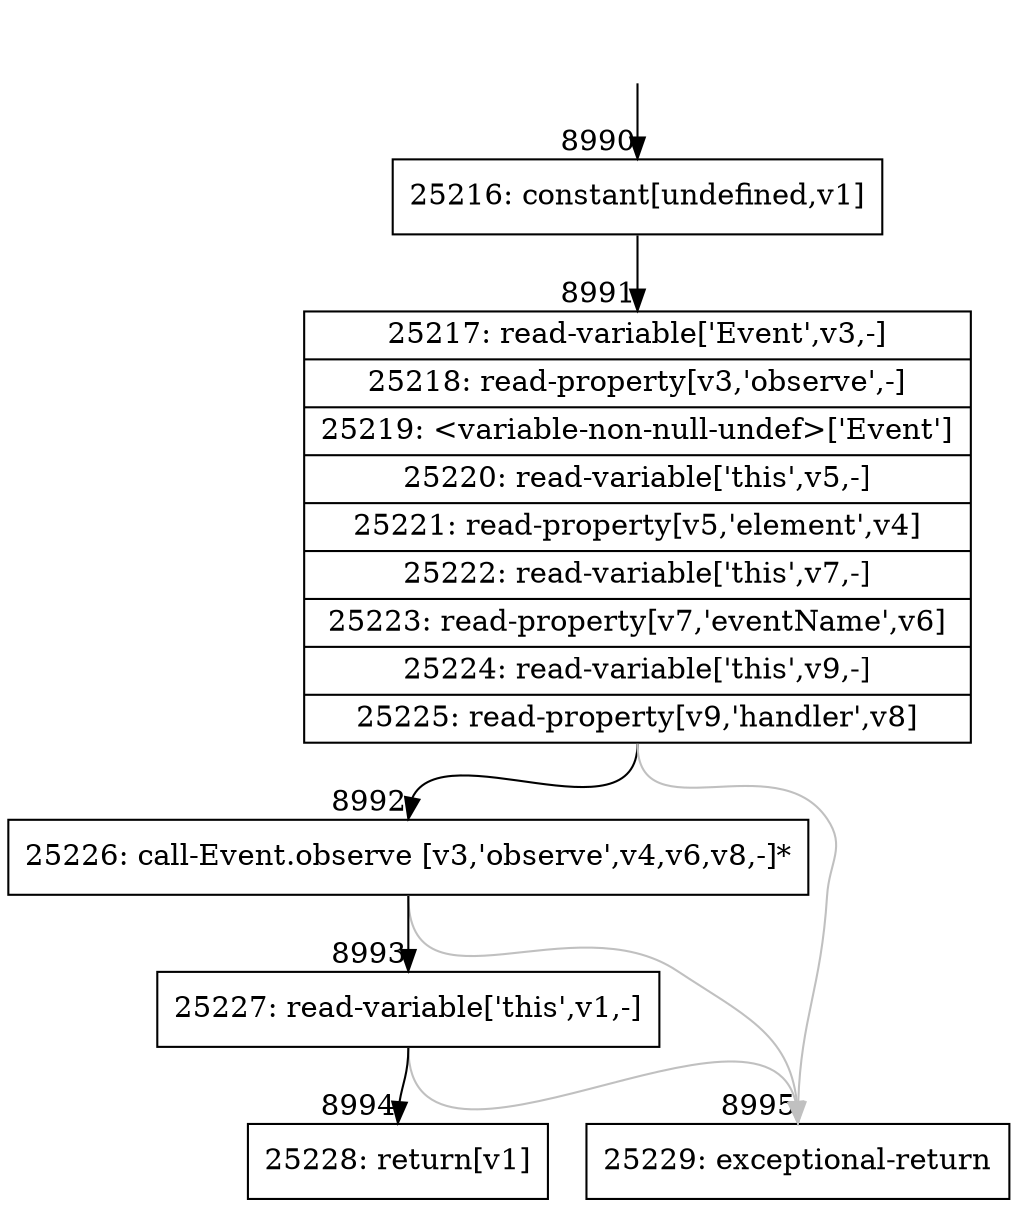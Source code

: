 digraph {
rankdir="TD"
BB_entry683[shape=none,label=""];
BB_entry683 -> BB8990 [tailport=s, headport=n, headlabel="    8990"]
BB8990 [shape=record label="{25216: constant[undefined,v1]}" ] 
BB8990 -> BB8991 [tailport=s, headport=n, headlabel="      8991"]
BB8991 [shape=record label="{25217: read-variable['Event',v3,-]|25218: read-property[v3,'observe',-]|25219: \<variable-non-null-undef\>['Event']|25220: read-variable['this',v5,-]|25221: read-property[v5,'element',v4]|25222: read-variable['this',v7,-]|25223: read-property[v7,'eventName',v6]|25224: read-variable['this',v9,-]|25225: read-property[v9,'handler',v8]}" ] 
BB8991 -> BB8992 [tailport=s, headport=n, headlabel="      8992"]
BB8991 -> BB8995 [tailport=s, headport=n, color=gray, headlabel="      8995"]
BB8992 [shape=record label="{25226: call-Event.observe [v3,'observe',v4,v6,v8,-]*}" ] 
BB8992 -> BB8993 [tailport=s, headport=n, headlabel="      8993"]
BB8992 -> BB8995 [tailport=s, headport=n, color=gray]
BB8993 [shape=record label="{25227: read-variable['this',v1,-]}" ] 
BB8993 -> BB8994 [tailport=s, headport=n, headlabel="      8994"]
BB8993 -> BB8995 [tailport=s, headport=n, color=gray]
BB8994 [shape=record label="{25228: return[v1]}" ] 
BB8995 [shape=record label="{25229: exceptional-return}" ] 
//#$~ 7097
}
